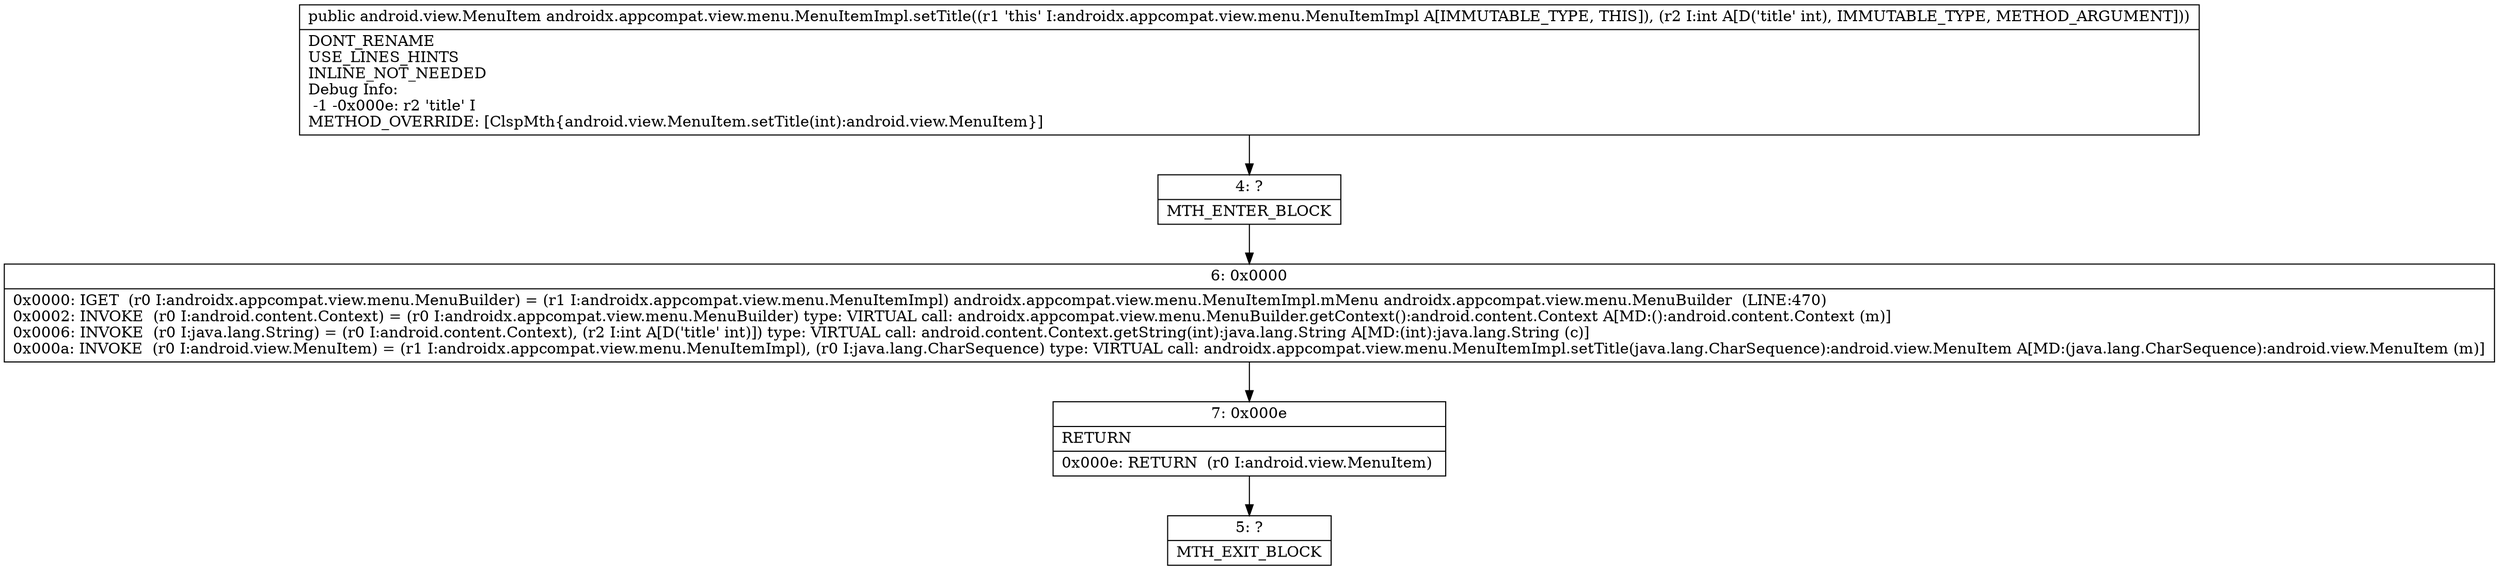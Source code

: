 digraph "CFG forandroidx.appcompat.view.menu.MenuItemImpl.setTitle(I)Landroid\/view\/MenuItem;" {
Node_4 [shape=record,label="{4\:\ ?|MTH_ENTER_BLOCK\l}"];
Node_6 [shape=record,label="{6\:\ 0x0000|0x0000: IGET  (r0 I:androidx.appcompat.view.menu.MenuBuilder) = (r1 I:androidx.appcompat.view.menu.MenuItemImpl) androidx.appcompat.view.menu.MenuItemImpl.mMenu androidx.appcompat.view.menu.MenuBuilder  (LINE:470)\l0x0002: INVOKE  (r0 I:android.content.Context) = (r0 I:androidx.appcompat.view.menu.MenuBuilder) type: VIRTUAL call: androidx.appcompat.view.menu.MenuBuilder.getContext():android.content.Context A[MD:():android.content.Context (m)]\l0x0006: INVOKE  (r0 I:java.lang.String) = (r0 I:android.content.Context), (r2 I:int A[D('title' int)]) type: VIRTUAL call: android.content.Context.getString(int):java.lang.String A[MD:(int):java.lang.String (c)]\l0x000a: INVOKE  (r0 I:android.view.MenuItem) = (r1 I:androidx.appcompat.view.menu.MenuItemImpl), (r0 I:java.lang.CharSequence) type: VIRTUAL call: androidx.appcompat.view.menu.MenuItemImpl.setTitle(java.lang.CharSequence):android.view.MenuItem A[MD:(java.lang.CharSequence):android.view.MenuItem (m)]\l}"];
Node_7 [shape=record,label="{7\:\ 0x000e|RETURN\l|0x000e: RETURN  (r0 I:android.view.MenuItem) \l}"];
Node_5 [shape=record,label="{5\:\ ?|MTH_EXIT_BLOCK\l}"];
MethodNode[shape=record,label="{public android.view.MenuItem androidx.appcompat.view.menu.MenuItemImpl.setTitle((r1 'this' I:androidx.appcompat.view.menu.MenuItemImpl A[IMMUTABLE_TYPE, THIS]), (r2 I:int A[D('title' int), IMMUTABLE_TYPE, METHOD_ARGUMENT]))  | DONT_RENAME\lUSE_LINES_HINTS\lINLINE_NOT_NEEDED\lDebug Info:\l  \-1 \-0x000e: r2 'title' I\lMETHOD_OVERRIDE: [ClspMth\{android.view.MenuItem.setTitle(int):android.view.MenuItem\}]\l}"];
MethodNode -> Node_4;Node_4 -> Node_6;
Node_6 -> Node_7;
Node_7 -> Node_5;
}

